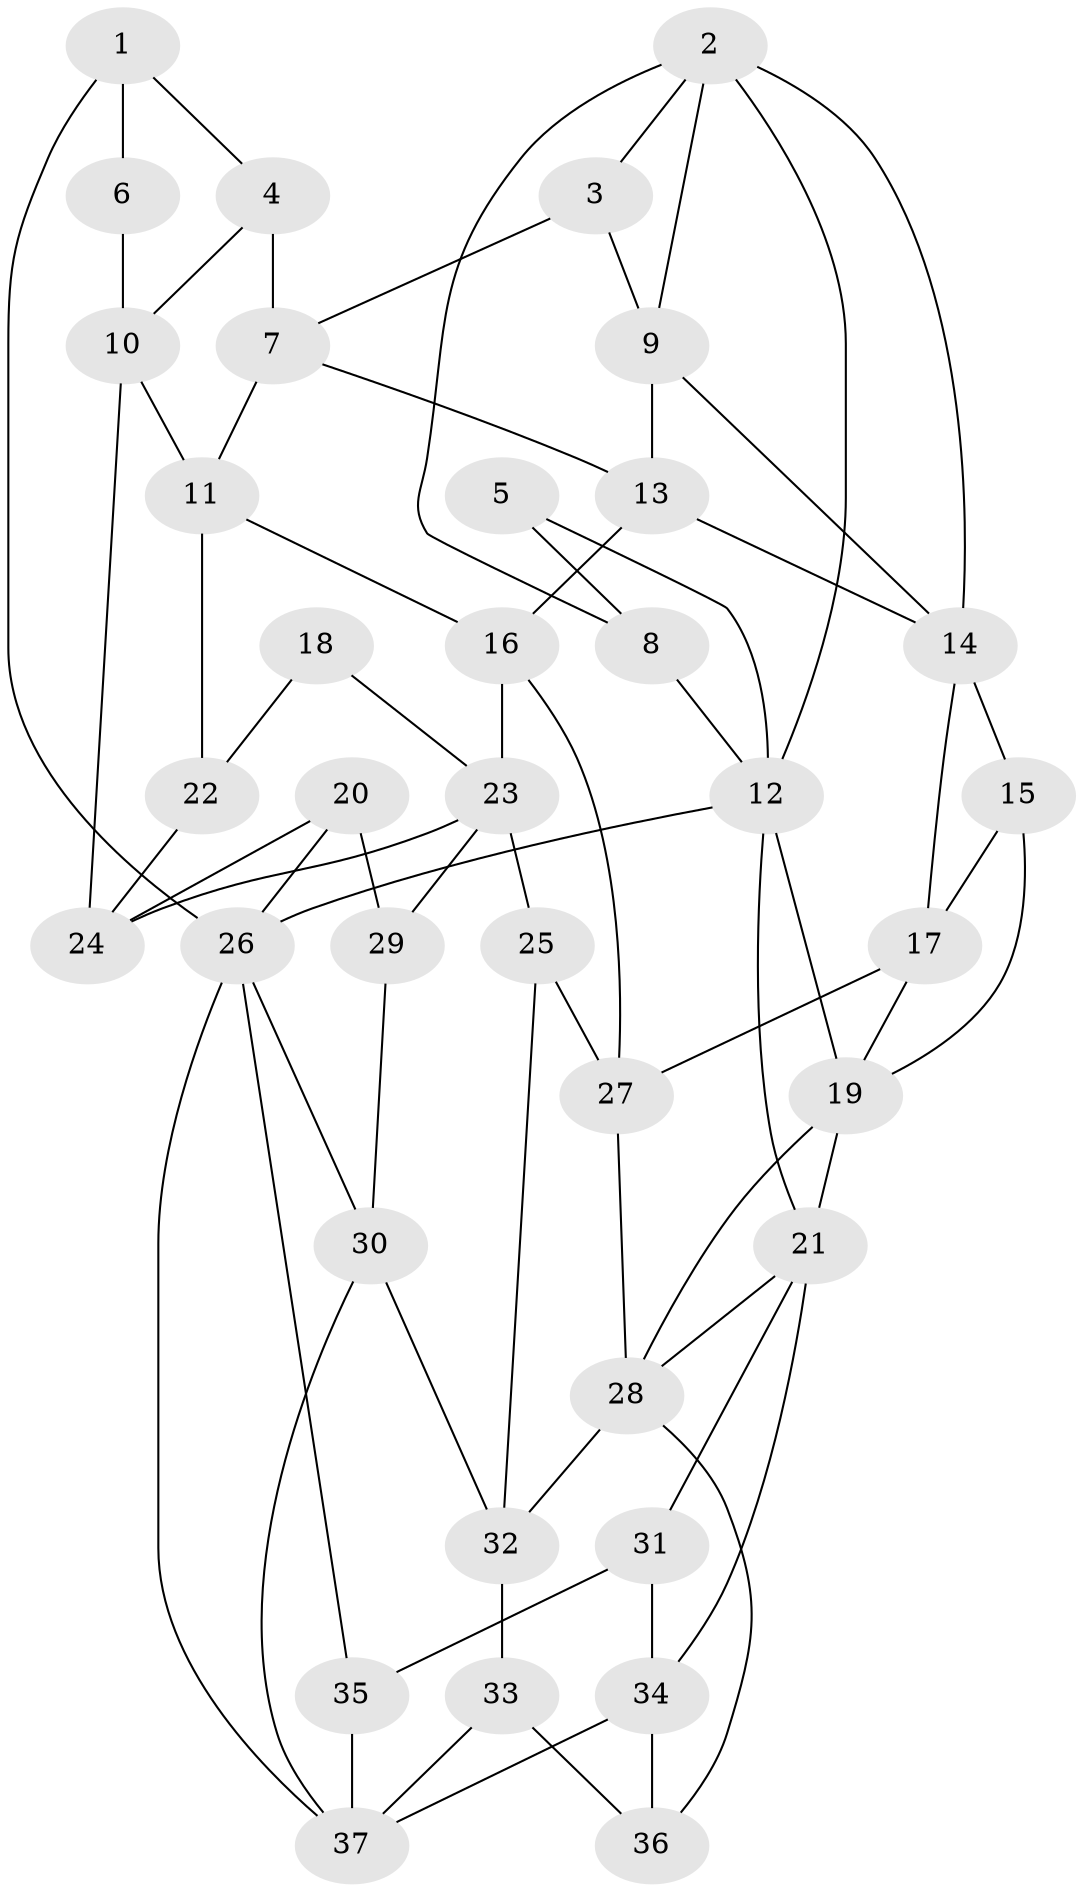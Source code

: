 // original degree distribution, {3: 0.034482758620689655, 4: 0.20689655172413793, 5: 0.5344827586206896, 6: 0.22413793103448276}
// Generated by graph-tools (version 1.1) at 2025/38/03/04/25 23:38:34]
// undirected, 37 vertices, 70 edges
graph export_dot {
  node [color=gray90,style=filled];
  1;
  2;
  3;
  4;
  5;
  6;
  7;
  8;
  9;
  10;
  11;
  12;
  13;
  14;
  15;
  16;
  17;
  18;
  19;
  20;
  21;
  22;
  23;
  24;
  25;
  26;
  27;
  28;
  29;
  30;
  31;
  32;
  33;
  34;
  35;
  36;
  37;
  1 -- 4 [weight=1.0];
  1 -- 6 [weight=2.0];
  1 -- 26 [weight=2.0];
  2 -- 3 [weight=1.0];
  2 -- 8 [weight=1.0];
  2 -- 9 [weight=1.0];
  2 -- 12 [weight=1.0];
  2 -- 14 [weight=1.0];
  3 -- 7 [weight=2.0];
  3 -- 9 [weight=2.0];
  4 -- 7 [weight=2.0];
  4 -- 10 [weight=1.0];
  5 -- 8 [weight=2.0];
  5 -- 12 [weight=1.0];
  6 -- 10 [weight=2.0];
  7 -- 11 [weight=1.0];
  7 -- 13 [weight=1.0];
  8 -- 12 [weight=1.0];
  9 -- 13 [weight=1.0];
  9 -- 14 [weight=1.0];
  10 -- 11 [weight=1.0];
  10 -- 24 [weight=1.0];
  11 -- 16 [weight=1.0];
  11 -- 22 [weight=2.0];
  12 -- 19 [weight=1.0];
  12 -- 21 [weight=1.0];
  12 -- 26 [weight=2.0];
  13 -- 14 [weight=1.0];
  13 -- 16 [weight=2.0];
  14 -- 15 [weight=2.0];
  14 -- 17 [weight=1.0];
  15 -- 17 [weight=1.0];
  15 -- 19 [weight=1.0];
  16 -- 23 [weight=1.0];
  16 -- 27 [weight=1.0];
  17 -- 19 [weight=1.0];
  17 -- 27 [weight=2.0];
  18 -- 22 [weight=2.0];
  18 -- 23 [weight=1.0];
  19 -- 21 [weight=1.0];
  19 -- 28 [weight=1.0];
  20 -- 24 [weight=1.0];
  20 -- 26 [weight=1.0];
  20 -- 29 [weight=1.0];
  21 -- 28 [weight=1.0];
  21 -- 31 [weight=1.0];
  21 -- 34 [weight=1.0];
  22 -- 24 [weight=2.0];
  23 -- 24 [weight=1.0];
  23 -- 25 [weight=1.0];
  23 -- 29 [weight=1.0];
  25 -- 27 [weight=1.0];
  25 -- 32 [weight=1.0];
  26 -- 30 [weight=1.0];
  26 -- 35 [weight=1.0];
  26 -- 37 [weight=1.0];
  27 -- 28 [weight=2.0];
  28 -- 32 [weight=1.0];
  28 -- 36 [weight=1.0];
  29 -- 30 [weight=1.0];
  30 -- 32 [weight=1.0];
  30 -- 37 [weight=1.0];
  31 -- 34 [weight=2.0];
  31 -- 35 [weight=2.0];
  32 -- 33 [weight=1.0];
  33 -- 36 [weight=1.0];
  33 -- 37 [weight=1.0];
  34 -- 36 [weight=2.0];
  34 -- 37 [weight=1.0];
  35 -- 37 [weight=1.0];
}
